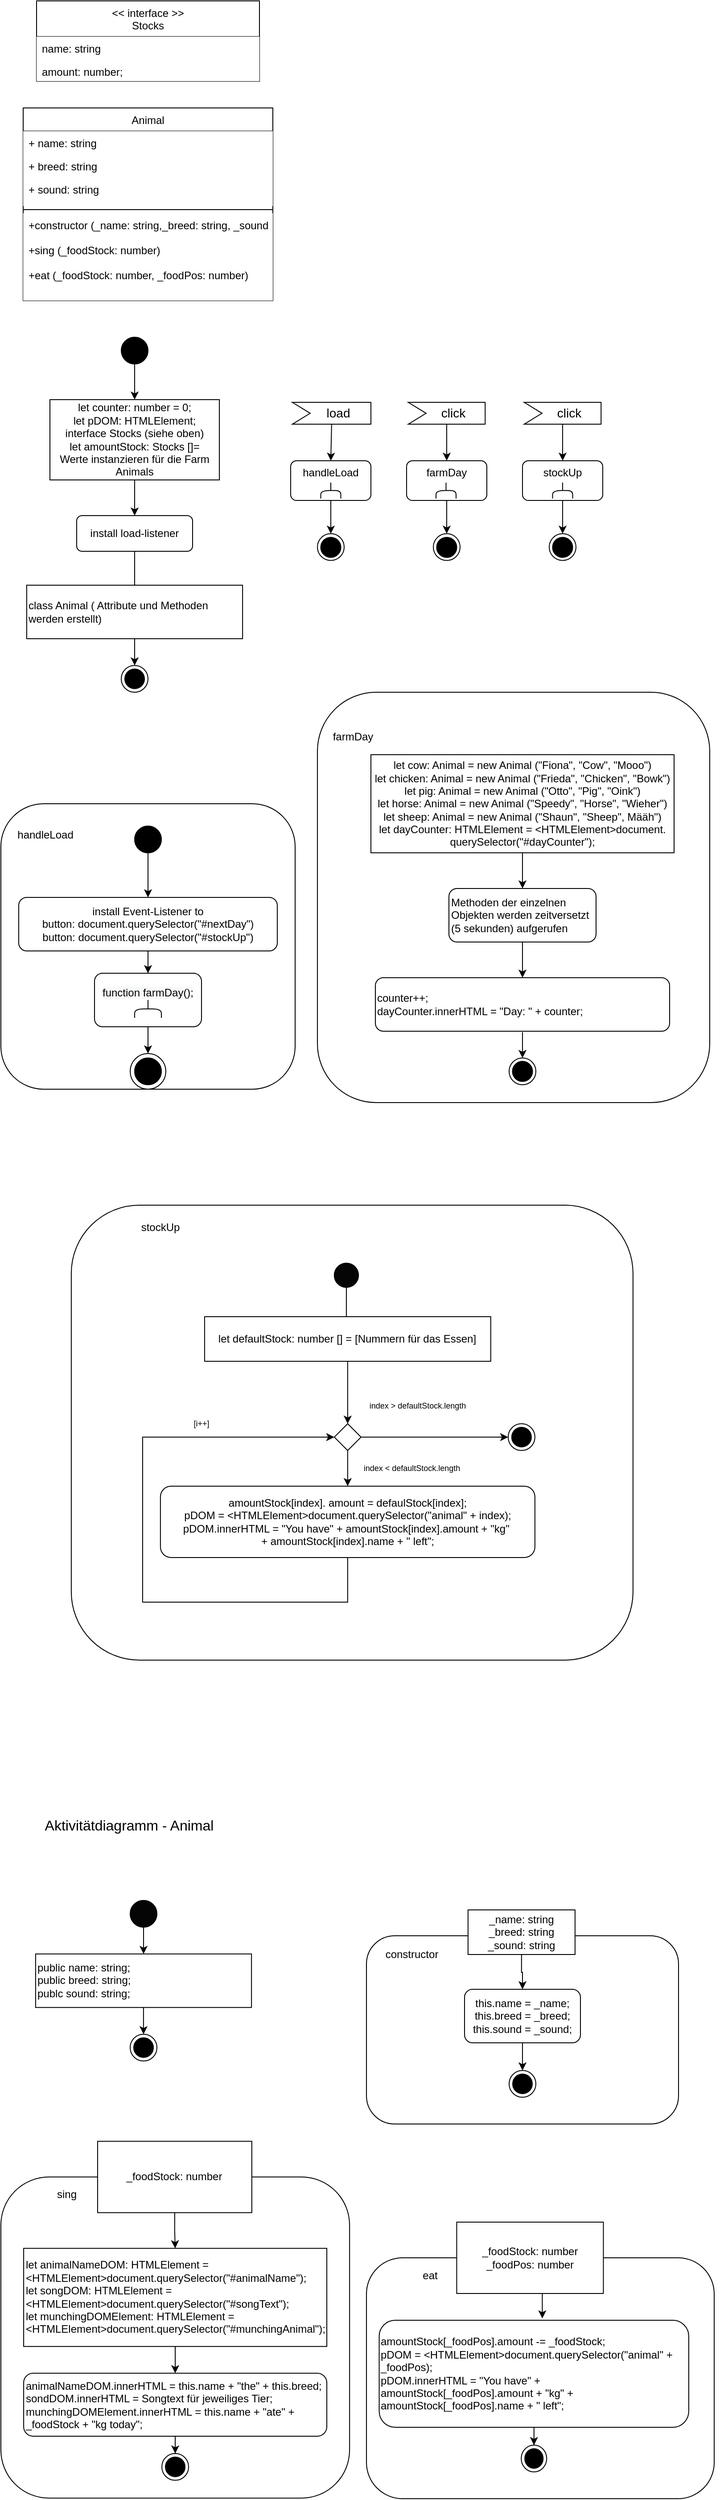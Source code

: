 <mxfile version="14.6.13" type="device"><diagram id="C5RBs43oDa-KdzZeNtuy" name="Page-1"><mxGraphModel dx="2926" dy="2860" grid="1" gridSize="10" guides="1" tooltips="1" connect="1" arrows="1" fold="1" page="1" pageScale="1" pageWidth="827" pageHeight="1169" math="0" shadow="0"><root><mxCell id="WIyWlLk6GJQsqaUBKTNV-0"/><mxCell id="WIyWlLk6GJQsqaUBKTNV-1" parent="WIyWlLk6GJQsqaUBKTNV-0"/><mxCell id="gKO_1X0yoC0C5hz0fYkY-162" value="" style="group" parent="WIyWlLk6GJQsqaUBKTNV-1" vertex="1" connectable="0"><mxGeometry x="8" y="-1070" width="810" height="2800" as="geometry"/></mxCell><mxCell id="zkfFHV4jXpPFQw0GAbJ--17" value="Animal" style="swimlane;fontStyle=0;align=center;verticalAlign=top;childLayout=stackLayout;horizontal=1;startSize=26;horizontalStack=0;resizeParent=1;resizeLast=0;collapsible=1;marginBottom=0;rounded=0;shadow=0;strokeWidth=1;" parent="gKO_1X0yoC0C5hz0fYkY-162" vertex="1"><mxGeometry x="25" y="120" width="280" height="216" as="geometry"><mxRectangle x="550" y="140" width="160" height="26" as="alternateBounds"/></mxGeometry></mxCell><mxCell id="zkfFHV4jXpPFQw0GAbJ--18" value="+ name: string" style="text;align=left;verticalAlign=top;spacingLeft=4;spacingRight=4;overflow=hidden;rotatable=0;points=[[0,0.5],[1,0.5]];portConstraint=eastwest;fillColor=#ffffff;" parent="zkfFHV4jXpPFQw0GAbJ--17" vertex="1"><mxGeometry y="26" width="280" height="26" as="geometry"/></mxCell><mxCell id="zkfFHV4jXpPFQw0GAbJ--19" value="+ breed: string" style="text;align=left;verticalAlign=top;spacingLeft=4;spacingRight=4;overflow=hidden;rotatable=0;points=[[0,0.5],[1,0.5]];portConstraint=eastwest;rounded=0;shadow=0;html=0;fillColor=#ffffff;" parent="zkfFHV4jXpPFQw0GAbJ--17" vertex="1"><mxGeometry y="52" width="280" height="26" as="geometry"/></mxCell><mxCell id="zkfFHV4jXpPFQw0GAbJ--20" value="+ sound: string" style="text;align=left;verticalAlign=top;spacingLeft=4;spacingRight=4;overflow=hidden;rotatable=0;points=[[0,0.5],[1,0.5]];portConstraint=eastwest;rounded=0;shadow=0;html=0;fillColor=#ffffff;" parent="zkfFHV4jXpPFQw0GAbJ--17" vertex="1"><mxGeometry y="78" width="280" height="32" as="geometry"/></mxCell><mxCell id="zkfFHV4jXpPFQw0GAbJ--23" value="" style="line;html=1;strokeWidth=1;align=left;verticalAlign=middle;spacingTop=-1;spacingLeft=3;spacingRight=3;rotatable=0;labelPosition=right;points=[];portConstraint=eastwest;" parent="zkfFHV4jXpPFQw0GAbJ--17" vertex="1"><mxGeometry y="110" width="280" height="8" as="geometry"/></mxCell><mxCell id="zkfFHV4jXpPFQw0GAbJ--24" value="+constructor (_name: string,_breed: string, _sound: string)&#10;&#10;+sing (_foodStock: number)&#10;&#10;+eat (_foodStock: number, _foodPos: number)" style="text;align=left;verticalAlign=top;spacingLeft=4;spacingRight=4;overflow=hidden;rotatable=0;points=[[0,0.5],[1,0.5]];portConstraint=eastwest;fillColor=#ffffff;" parent="zkfFHV4jXpPFQw0GAbJ--17" vertex="1"><mxGeometry y="118" width="280" height="98" as="geometry"/></mxCell><mxCell id="gKO_1X0yoC0C5hz0fYkY-0" value="&lt;&lt; interface &gt;&gt;&#10;Stocks" style="swimlane;fontStyle=0;align=center;verticalAlign=top;childLayout=stackLayout;horizontal=1;startSize=40;horizontalStack=0;resizeParent=1;resizeLast=0;collapsible=1;marginBottom=0;rounded=0;shadow=0;strokeWidth=1;labelBackgroundColor=none;" parent="gKO_1X0yoC0C5hz0fYkY-162" vertex="1"><mxGeometry x="40" width="250" height="90" as="geometry"><mxRectangle x="550" y="140" width="160" height="26" as="alternateBounds"/></mxGeometry></mxCell><mxCell id="gKO_1X0yoC0C5hz0fYkY-1" value="name: string" style="text;align=left;verticalAlign=top;spacingLeft=4;spacingRight=4;overflow=hidden;rotatable=0;points=[[0,0.5],[1,0.5]];portConstraint=eastwest;fillColor=#ffffff;" parent="gKO_1X0yoC0C5hz0fYkY-0" vertex="1"><mxGeometry y="40" width="250" height="26" as="geometry"/></mxCell><mxCell id="gKO_1X0yoC0C5hz0fYkY-3" value="amount: number;" style="text;align=left;verticalAlign=top;spacingLeft=4;spacingRight=4;overflow=hidden;rotatable=0;points=[[0,0.5],[1,0.5]];portConstraint=eastwest;rounded=0;shadow=0;html=0;fillColor=#ffffff;" parent="gKO_1X0yoC0C5hz0fYkY-0" vertex="1"><mxGeometry y="66" width="250" height="24" as="geometry"/></mxCell><mxCell id="gKO_1X0yoC0C5hz0fYkY-65" value="" style="group" parent="gKO_1X0yoC0C5hz0fYkY-162" vertex="1" connectable="0"><mxGeometry x="325" y="450" width="90" height="180" as="geometry"/></mxCell><mxCell id="gKO_1X0yoC0C5hz0fYkY-26" value="load" style="html=1;shape=mxgraph.infographic.ribbonSimple;notch1=20;notch2=0;align=center;verticalAlign=middle;fontSize=14;fontStyle=0;fillColor=#FFFFFF;flipH=0;spacingRight=0;spacingLeft=14;labelBackgroundColor=none;" parent="gKO_1X0yoC0C5hz0fYkY-65" vertex="1"><mxGeometry x="1.875" width="88.125" height="24.545" as="geometry"/></mxCell><mxCell id="gKO_1X0yoC0C5hz0fYkY-27" value="" style="endArrow=classic;html=1;labelBackgroundColor=#FFFFFF;strokeColor=#000000;exitX=0;exitY=0;exitDx=44.062;exitDy=24.545;exitPerimeter=0;entryX=0.5;entryY=0;entryDx=0;entryDy=0;" parent="gKO_1X0yoC0C5hz0fYkY-65" source="gKO_1X0yoC0C5hz0fYkY-26" target="gKO_1X0yoC0C5hz0fYkY-28" edge="1"><mxGeometry width="50" height="50" relative="1" as="geometry"><mxPoint x="39.375" y="90" as="sourcePoint"/><mxPoint x="45.375" y="57.273" as="targetPoint"/></mxGeometry></mxCell><mxCell id="gKO_1X0yoC0C5hz0fYkY-38" value="" style="group" parent="gKO_1X0yoC0C5hz0fYkY-65" vertex="1" connectable="0"><mxGeometry x="30" y="147.273" width="30" height="32.727" as="geometry"/></mxCell><mxCell id="gKO_1X0yoC0C5hz0fYkY-36" value="" style="ellipse;whiteSpace=wrap;html=1;aspect=fixed;labelBackgroundColor=none;fillColor=#ffffff;gradientColor=none;" parent="gKO_1X0yoC0C5hz0fYkY-38" vertex="1"><mxGeometry width="30" height="30" as="geometry"/></mxCell><mxCell id="gKO_1X0yoC0C5hz0fYkY-37" value="" style="ellipse;whiteSpace=wrap;html=1;aspect=fixed;labelBackgroundColor=none;gradientColor=none;fillColor=#000000;" parent="gKO_1X0yoC0C5hz0fYkY-38" vertex="1"><mxGeometry x="3.75" y="4.091" width="22.5" height="22.5" as="geometry"/></mxCell><mxCell id="gKO_1X0yoC0C5hz0fYkY-60" value="" style="group" parent="gKO_1X0yoC0C5hz0fYkY-65" vertex="1" connectable="0"><mxGeometry y="65.45" width="90" height="44.55" as="geometry"/></mxCell><mxCell id="gKO_1X0yoC0C5hz0fYkY-28" value="handleLoad" style="rounded=1;whiteSpace=wrap;html=1;labelBackgroundColor=none;fillColor=#ffffff;gradientColor=none;verticalAlign=top;" parent="gKO_1X0yoC0C5hz0fYkY-60" vertex="1"><mxGeometry width="90" height="44.55" as="geometry"/></mxCell><mxCell id="gKO_1X0yoC0C5hz0fYkY-34" value="" style="group" parent="gKO_1X0yoC0C5hz0fYkY-60" vertex="1" connectable="0"><mxGeometry x="33.75" y="24.55" width="22.5" height="8.91" as="geometry"/></mxCell><mxCell id="gKO_1X0yoC0C5hz0fYkY-29" value="" style="endArrow=none;html=1;labelBackgroundColor=#FFFFFF;strokeColor=#000000;" parent="gKO_1X0yoC0C5hz0fYkY-34" edge="1"><mxGeometry width="50" height="50" relative="1" as="geometry"><mxPoint y="17.82" as="sourcePoint"/><mxPoint x="22.5" y="17.82" as="targetPoint"/><Array as="points"><mxPoint y="8.91"/><mxPoint x="22.5" y="8.91"/></Array></mxGeometry></mxCell><mxCell id="gKO_1X0yoC0C5hz0fYkY-33" value="" style="endArrow=none;html=1;labelBackgroundColor=#FFFFFF;strokeColor=#000000;" parent="gKO_1X0yoC0C5hz0fYkY-34" edge="1"><mxGeometry width="50" height="50" relative="1" as="geometry"><mxPoint x="11.25" y="8.91" as="sourcePoint"/><mxPoint x="11.25" as="targetPoint"/></mxGeometry></mxCell><mxCell id="gKO_1X0yoC0C5hz0fYkY-35" value="" style="endArrow=classic;html=1;labelBackgroundColor=#FFFFFF;strokeColor=#000000;exitX=0.5;exitY=1;exitDx=0;exitDy=0;entryX=0.5;entryY=0;entryDx=0;entryDy=0;" parent="gKO_1X0yoC0C5hz0fYkY-65" source="gKO_1X0yoC0C5hz0fYkY-28" target="gKO_1X0yoC0C5hz0fYkY-36" edge="1"><mxGeometry width="50" height="50" relative="1" as="geometry"><mxPoint x="189.375" y="212.727" as="sourcePoint"/><mxPoint x="45.375" y="147.273" as="targetPoint"/></mxGeometry></mxCell><mxCell id="gKO_1X0yoC0C5hz0fYkY-79" value="" style="group" parent="gKO_1X0yoC0C5hz0fYkY-162" vertex="1" connectable="0"><mxGeometry x="585" y="450" width="90" height="180" as="geometry"/></mxCell><mxCell id="gKO_1X0yoC0C5hz0fYkY-80" value="click" style="html=1;shape=mxgraph.infographic.ribbonSimple;notch1=20;notch2=0;align=center;verticalAlign=middle;fontSize=14;fontStyle=0;fillColor=#FFFFFF;flipH=0;spacingRight=0;spacingLeft=14;labelBackgroundColor=none;" parent="gKO_1X0yoC0C5hz0fYkY-79" vertex="1"><mxGeometry x="1.875" width="86.25" height="24.545" as="geometry"/></mxCell><mxCell id="gKO_1X0yoC0C5hz0fYkY-81" value="" style="endArrow=classic;html=1;labelBackgroundColor=#FFFFFF;strokeColor=#000000;exitX=0;exitY=0;exitDx=43.125;exitDy=24.545;exitPerimeter=0;" parent="gKO_1X0yoC0C5hz0fYkY-79" source="gKO_1X0yoC0C5hz0fYkY-80" target="gKO_1X0yoC0C5hz0fYkY-86" edge="1"><mxGeometry width="50" height="50" relative="1" as="geometry"><mxPoint x="39.375" y="90" as="sourcePoint"/><mxPoint x="45.375" y="57.273" as="targetPoint"/></mxGeometry></mxCell><mxCell id="gKO_1X0yoC0C5hz0fYkY-82" value="" style="group" parent="gKO_1X0yoC0C5hz0fYkY-79" vertex="1" connectable="0"><mxGeometry x="30" y="147.273" width="30" height="32.727" as="geometry"/></mxCell><mxCell id="gKO_1X0yoC0C5hz0fYkY-83" value="" style="ellipse;whiteSpace=wrap;html=1;aspect=fixed;labelBackgroundColor=none;fillColor=#ffffff;gradientColor=none;" parent="gKO_1X0yoC0C5hz0fYkY-82" vertex="1"><mxGeometry width="30" height="30" as="geometry"/></mxCell><mxCell id="gKO_1X0yoC0C5hz0fYkY-84" value="" style="ellipse;whiteSpace=wrap;html=1;aspect=fixed;labelBackgroundColor=none;gradientColor=none;fillColor=#000000;" parent="gKO_1X0yoC0C5hz0fYkY-82" vertex="1"><mxGeometry x="3.75" y="4.091" width="22.5" height="22.5" as="geometry"/></mxCell><mxCell id="gKO_1X0yoC0C5hz0fYkY-85" value="" style="group" parent="gKO_1X0yoC0C5hz0fYkY-79" vertex="1" connectable="0"><mxGeometry y="65.45" width="90" height="44.55" as="geometry"/></mxCell><mxCell id="gKO_1X0yoC0C5hz0fYkY-86" value="stockUp" style="rounded=1;whiteSpace=wrap;html=1;labelBackgroundColor=none;fillColor=#ffffff;gradientColor=none;verticalAlign=top;" parent="gKO_1X0yoC0C5hz0fYkY-85" vertex="1"><mxGeometry width="90" height="44.55" as="geometry"/></mxCell><mxCell id="gKO_1X0yoC0C5hz0fYkY-87" value="" style="group" parent="gKO_1X0yoC0C5hz0fYkY-85" vertex="1" connectable="0"><mxGeometry x="33.75" y="24.55" width="22.5" height="8.91" as="geometry"/></mxCell><mxCell id="gKO_1X0yoC0C5hz0fYkY-88" value="" style="endArrow=none;html=1;labelBackgroundColor=#FFFFFF;strokeColor=#000000;" parent="gKO_1X0yoC0C5hz0fYkY-87" edge="1"><mxGeometry width="50" height="50" relative="1" as="geometry"><mxPoint y="17.82" as="sourcePoint"/><mxPoint x="22.5" y="17.82" as="targetPoint"/><Array as="points"><mxPoint y="8.91"/><mxPoint x="22.5" y="8.91"/></Array></mxGeometry></mxCell><mxCell id="gKO_1X0yoC0C5hz0fYkY-89" value="" style="endArrow=none;html=1;labelBackgroundColor=#FFFFFF;strokeColor=#000000;" parent="gKO_1X0yoC0C5hz0fYkY-87" edge="1"><mxGeometry width="50" height="50" relative="1" as="geometry"><mxPoint x="11.25" y="8.91" as="sourcePoint"/><mxPoint x="11.25" as="targetPoint"/></mxGeometry></mxCell><mxCell id="gKO_1X0yoC0C5hz0fYkY-90" value="" style="endArrow=classic;html=1;labelBackgroundColor=#FFFFFF;strokeColor=#000000;exitX=0.5;exitY=1;exitDx=0;exitDy=0;entryX=0.5;entryY=0;entryDx=0;entryDy=0;" parent="gKO_1X0yoC0C5hz0fYkY-79" source="gKO_1X0yoC0C5hz0fYkY-86" target="gKO_1X0yoC0C5hz0fYkY-83" edge="1"><mxGeometry width="50" height="50" relative="1" as="geometry"><mxPoint x="189.375" y="212.727" as="sourcePoint"/><mxPoint x="45.375" y="147.273" as="targetPoint"/></mxGeometry></mxCell><mxCell id="gKO_1X0yoC0C5hz0fYkY-91" value="" style="group" parent="gKO_1X0yoC0C5hz0fYkY-162" vertex="1" connectable="0"><mxGeometry x="455" y="450" width="90" height="180" as="geometry"/></mxCell><mxCell id="gKO_1X0yoC0C5hz0fYkY-92" value="click" style="html=1;shape=mxgraph.infographic.ribbonSimple;notch1=20;notch2=0;align=center;verticalAlign=middle;fontSize=14;fontStyle=0;fillColor=#FFFFFF;flipH=0;spacingRight=0;spacingLeft=14;labelBackgroundColor=none;" parent="gKO_1X0yoC0C5hz0fYkY-91" vertex="1"><mxGeometry x="1.875" width="86.25" height="24.545" as="geometry"/></mxCell><mxCell id="gKO_1X0yoC0C5hz0fYkY-93" value="" style="endArrow=classic;html=1;labelBackgroundColor=#FFFFFF;strokeColor=#000000;exitX=0;exitY=0;exitDx=43.125;exitDy=24.545;exitPerimeter=0;" parent="gKO_1X0yoC0C5hz0fYkY-91" source="gKO_1X0yoC0C5hz0fYkY-92" target="gKO_1X0yoC0C5hz0fYkY-98" edge="1"><mxGeometry width="50" height="50" relative="1" as="geometry"><mxPoint x="39.375" y="90" as="sourcePoint"/><mxPoint x="45.375" y="57.273" as="targetPoint"/></mxGeometry></mxCell><mxCell id="gKO_1X0yoC0C5hz0fYkY-94" value="" style="group" parent="gKO_1X0yoC0C5hz0fYkY-91" vertex="1" connectable="0"><mxGeometry x="30" y="147.273" width="30" height="32.727" as="geometry"/></mxCell><mxCell id="gKO_1X0yoC0C5hz0fYkY-95" value="" style="ellipse;whiteSpace=wrap;html=1;aspect=fixed;labelBackgroundColor=none;fillColor=#ffffff;gradientColor=none;" parent="gKO_1X0yoC0C5hz0fYkY-94" vertex="1"><mxGeometry width="30" height="30" as="geometry"/></mxCell><mxCell id="gKO_1X0yoC0C5hz0fYkY-96" value="" style="ellipse;whiteSpace=wrap;html=1;aspect=fixed;labelBackgroundColor=none;gradientColor=none;fillColor=#000000;" parent="gKO_1X0yoC0C5hz0fYkY-94" vertex="1"><mxGeometry x="3.75" y="4.091" width="22.5" height="22.5" as="geometry"/></mxCell><mxCell id="gKO_1X0yoC0C5hz0fYkY-97" value="" style="group" parent="gKO_1X0yoC0C5hz0fYkY-91" vertex="1" connectable="0"><mxGeometry y="65.45" width="90" height="44.55" as="geometry"/></mxCell><mxCell id="gKO_1X0yoC0C5hz0fYkY-98" value="farmDay" style="rounded=1;whiteSpace=wrap;html=1;labelBackgroundColor=none;fillColor=#ffffff;gradientColor=none;verticalAlign=top;" parent="gKO_1X0yoC0C5hz0fYkY-97" vertex="1"><mxGeometry width="90" height="44.55" as="geometry"/></mxCell><mxCell id="gKO_1X0yoC0C5hz0fYkY-99" value="" style="group" parent="gKO_1X0yoC0C5hz0fYkY-97" vertex="1" connectable="0"><mxGeometry x="33" y="24.548" width="22.5" height="8.91" as="geometry"/></mxCell><mxCell id="gKO_1X0yoC0C5hz0fYkY-100" value="" style="endArrow=none;html=1;labelBackgroundColor=#FFFFFF;strokeColor=#000000;" parent="gKO_1X0yoC0C5hz0fYkY-99" edge="1"><mxGeometry width="50" height="50" relative="1" as="geometry"><mxPoint y="17.82" as="sourcePoint"/><mxPoint x="22.5" y="17.82" as="targetPoint"/><Array as="points"><mxPoint y="8.91"/><mxPoint x="22.5" y="8.91"/></Array></mxGeometry></mxCell><mxCell id="gKO_1X0yoC0C5hz0fYkY-101" value="" style="endArrow=none;html=1;labelBackgroundColor=#FFFFFF;strokeColor=#000000;" parent="gKO_1X0yoC0C5hz0fYkY-99" edge="1"><mxGeometry width="50" height="50" relative="1" as="geometry"><mxPoint x="11.25" y="8.91" as="sourcePoint"/><mxPoint x="11.25" as="targetPoint"/></mxGeometry></mxCell><mxCell id="gKO_1X0yoC0C5hz0fYkY-102" value="" style="endArrow=classic;html=1;labelBackgroundColor=#FFFFFF;strokeColor=#000000;exitX=0.5;exitY=1;exitDx=0;exitDy=0;entryX=0.5;entryY=0;entryDx=0;entryDy=0;" parent="gKO_1X0yoC0C5hz0fYkY-91" source="gKO_1X0yoC0C5hz0fYkY-98" target="gKO_1X0yoC0C5hz0fYkY-95" edge="1"><mxGeometry width="50" height="50" relative="1" as="geometry"><mxPoint x="189.375" y="212.727" as="sourcePoint"/><mxPoint x="45.375" y="147.273" as="targetPoint"/></mxGeometry></mxCell><mxCell id="gKO_1X0yoC0C5hz0fYkY-107" value="" style="group" parent="gKO_1X0yoC0C5hz0fYkY-162" vertex="1" connectable="0"><mxGeometry y="900" width="330" height="320" as="geometry"/></mxCell><mxCell id="gKO_1X0yoC0C5hz0fYkY-39" value="" style="rounded=1;whiteSpace=wrap;html=1;labelBackgroundColor=none;gradientColor=none;fillColor=#FFFFFF;" parent="gKO_1X0yoC0C5hz0fYkY-107" vertex="1"><mxGeometry width="330" height="320" as="geometry"/></mxCell><mxCell id="gKO_1X0yoC0C5hz0fYkY-40" value="handleLoad" style="text;html=1;strokeColor=none;fillColor=none;align=center;verticalAlign=middle;whiteSpace=wrap;rounded=0;labelBackgroundColor=none;" parent="gKO_1X0yoC0C5hz0fYkY-107" vertex="1"><mxGeometry x="30" y="25" width="40" height="20" as="geometry"/></mxCell><mxCell id="gKO_1X0yoC0C5hz0fYkY-41" value="" style="ellipse;whiteSpace=wrap;html=1;aspect=fixed;labelBackgroundColor=none;fillColor=#000000;" parent="gKO_1X0yoC0C5hz0fYkY-107" vertex="1"><mxGeometry x="150" y="25" width="30" height="30" as="geometry"/></mxCell><mxCell id="gKO_1X0yoC0C5hz0fYkY-42" value="" style="endArrow=classic;html=1;labelBackgroundColor=#FFFFFF;strokeColor=#000000;exitX=0.5;exitY=1;exitDx=0;exitDy=0;" parent="gKO_1X0yoC0C5hz0fYkY-107" source="gKO_1X0yoC0C5hz0fYkY-41" target="gKO_1X0yoC0C5hz0fYkY-43" edge="1"><mxGeometry width="50" height="50" relative="1" as="geometry"><mxPoint x="160" y="130" as="sourcePoint"/><mxPoint x="210" y="80" as="targetPoint"/></mxGeometry></mxCell><mxCell id="gKO_1X0yoC0C5hz0fYkY-43" value="install Event-Listener to&lt;br&gt;button: document.querySelector(&quot;#nextDay&quot;)&lt;br&gt;button: document.querySelector(&quot;#stockUp&quot;)" style="rounded=1;whiteSpace=wrap;html=1;labelBackgroundColor=none;fillColor=#FFFFFF;gradientColor=none;verticalAlign=middle;" parent="gKO_1X0yoC0C5hz0fYkY-107" vertex="1"><mxGeometry x="20" y="105" width="290" height="60" as="geometry"/></mxCell><mxCell id="gKO_1X0yoC0C5hz0fYkY-44" value="" style="endArrow=classic;html=1;labelBackgroundColor=#FFFFFF;strokeColor=#000000;exitX=0.5;exitY=1;exitDx=0;exitDy=0;" parent="gKO_1X0yoC0C5hz0fYkY-107" source="gKO_1X0yoC0C5hz0fYkY-43" target="gKO_1X0yoC0C5hz0fYkY-45" edge="1"><mxGeometry width="50" height="50" relative="1" as="geometry"><mxPoint x="160" y="100" as="sourcePoint"/><mxPoint x="210" y="50" as="targetPoint"/></mxGeometry></mxCell><mxCell id="gKO_1X0yoC0C5hz0fYkY-45" value="&#10;&#10;&lt;span style=&quot;color: rgb(0, 0, 0); font-family: helvetica; font-size: 12px; font-style: normal; font-weight: 400; letter-spacing: normal; text-align: center; text-indent: 0px; text-transform: none; word-spacing: 0px; background-color: rgb(248, 249, 250); display: inline; float: none;&quot;&gt;function farmDay();&lt;/span&gt;&#10;&#10;" style="rounded=1;whiteSpace=wrap;html=1;labelBackgroundColor=none;fillColor=#FFFFFF;gradientColor=none;verticalAlign=bottom;" parent="gKO_1X0yoC0C5hz0fYkY-107" vertex="1"><mxGeometry x="105.0" y="190" width="120" height="60" as="geometry"/></mxCell><mxCell id="gKO_1X0yoC0C5hz0fYkY-46" value="" style="group" parent="gKO_1X0yoC0C5hz0fYkY-107" vertex="1" connectable="0"><mxGeometry x="150" y="220" width="30" height="10" as="geometry"/></mxCell><mxCell id="gKO_1X0yoC0C5hz0fYkY-47" value="" style="endArrow=none;html=1;labelBackgroundColor=#FFFFFF;strokeColor=#000000;" parent="gKO_1X0yoC0C5hz0fYkY-46" edge="1"><mxGeometry width="50" height="50" relative="1" as="geometry"><mxPoint y="20" as="sourcePoint"/><mxPoint x="30" y="20" as="targetPoint"/><Array as="points"><mxPoint y="10"/><mxPoint x="30" y="10"/></Array></mxGeometry></mxCell><mxCell id="gKO_1X0yoC0C5hz0fYkY-48" value="" style="endArrow=none;html=1;labelBackgroundColor=#FFFFFF;strokeColor=#000000;" parent="gKO_1X0yoC0C5hz0fYkY-46" edge="1"><mxGeometry width="50" height="50" relative="1" as="geometry"><mxPoint x="15" y="10" as="sourcePoint"/><mxPoint x="15" as="targetPoint"/></mxGeometry></mxCell><mxCell id="gKO_1X0yoC0C5hz0fYkY-49" value="" style="group" parent="gKO_1X0yoC0C5hz0fYkY-107" vertex="1" connectable="0"><mxGeometry x="145" y="280" width="40" height="40" as="geometry"/></mxCell><mxCell id="gKO_1X0yoC0C5hz0fYkY-50" value="" style="ellipse;whiteSpace=wrap;html=1;aspect=fixed;labelBackgroundColor=none;fillColor=#ffffff;gradientColor=none;" parent="gKO_1X0yoC0C5hz0fYkY-49" vertex="1"><mxGeometry width="40" height="40" as="geometry"/></mxCell><mxCell id="gKO_1X0yoC0C5hz0fYkY-51" value="" style="ellipse;whiteSpace=wrap;html=1;aspect=fixed;labelBackgroundColor=none;gradientColor=none;fillColor=#000000;" parent="gKO_1X0yoC0C5hz0fYkY-49" vertex="1"><mxGeometry x="5" y="5" width="30" height="30" as="geometry"/></mxCell><mxCell id="gKO_1X0yoC0C5hz0fYkY-52" value="" style="endArrow=classic;html=1;labelBackgroundColor=#FFFFFF;strokeColor=#000000;exitX=0.5;exitY=1;exitDx=0;exitDy=0;entryX=0.5;entryY=0;entryDx=0;entryDy=0;" parent="gKO_1X0yoC0C5hz0fYkY-107" source="gKO_1X0yoC0C5hz0fYkY-45" target="gKO_1X0yoC0C5hz0fYkY-50" edge="1"><mxGeometry width="50" height="50" relative="1" as="geometry"><mxPoint x="160" y="110" as="sourcePoint"/><mxPoint x="210" y="60" as="targetPoint"/></mxGeometry></mxCell><mxCell id="gKO_1X0yoC0C5hz0fYkY-108" value="" style="group" parent="gKO_1X0yoC0C5hz0fYkY-162" vertex="1" connectable="0"><mxGeometry x="55" y="377" width="190" height="240" as="geometry"/></mxCell><mxCell id="gKO_1X0yoC0C5hz0fYkY-6" value="" style="ellipse;whiteSpace=wrap;html=1;aspect=fixed;labelBackgroundColor=none;fillColor=#000000;" parent="gKO_1X0yoC0C5hz0fYkY-108" vertex="1"><mxGeometry x="80" width="30" height="30" as="geometry"/></mxCell><mxCell id="gKO_1X0yoC0C5hz0fYkY-7" value="" style="endArrow=classic;html=1;exitX=0.5;exitY=1;exitDx=0;exitDy=0;entryX=0.5;entryY=0;entryDx=0;entryDy=0;" parent="gKO_1X0yoC0C5hz0fYkY-108" source="gKO_1X0yoC0C5hz0fYkY-6" target="gKO_1X0yoC0C5hz0fYkY-8" edge="1"><mxGeometry width="50" height="50" relative="1" as="geometry"><mxPoint x="380" as="sourcePoint"/><mxPoint x="95" y="130" as="targetPoint"/></mxGeometry></mxCell><mxCell id="gKO_1X0yoC0C5hz0fYkY-8" value="" style="rounded=0;whiteSpace=wrap;html=1;labelBackgroundColor=none;" parent="gKO_1X0yoC0C5hz0fYkY-108" vertex="1"><mxGeometry y="70" width="190" height="90" as="geometry"/></mxCell><mxCell id="gKO_1X0yoC0C5hz0fYkY-9" value="let counter: number = 0;&lt;br&gt;let pDOM: HTMLElement;&lt;br&gt;interface Stocks (siehe oben)&lt;br&gt;let amountStock: Stocks []=&lt;br&gt;Werte instanzieren für die Farm Animals" style="text;html=1;strokeColor=none;fillColor=none;align=center;verticalAlign=middle;whiteSpace=wrap;rounded=0;labelBackgroundColor=none;" parent="gKO_1X0yoC0C5hz0fYkY-108" vertex="1"><mxGeometry y="70" width="190" height="90" as="geometry"/></mxCell><mxCell id="gKO_1X0yoC0C5hz0fYkY-11" value="" style="endArrow=classic;html=1;exitX=0.5;exitY=1;exitDx=0;exitDy=0;" parent="gKO_1X0yoC0C5hz0fYkY-108" source="gKO_1X0yoC0C5hz0fYkY-9" edge="1"><mxGeometry width="50" height="50" relative="1" as="geometry"><mxPoint x="380" y="230" as="sourcePoint"/><mxPoint x="95" y="200" as="targetPoint"/></mxGeometry></mxCell><mxCell id="gKO_1X0yoC0C5hz0fYkY-13" value="install load-listener" style="rounded=1;whiteSpace=wrap;html=1;labelBackgroundColor=none;fillColor=#ffffff;" parent="gKO_1X0yoC0C5hz0fYkY-108" vertex="1"><mxGeometry x="30" y="200" width="130" height="40" as="geometry"/></mxCell><mxCell id="gKO_1X0yoC0C5hz0fYkY-109" style="edgeStyle=orthogonalEdgeStyle;rounded=0;orthogonalLoop=1;jettySize=auto;html=1;entryX=0.5;entryY=0;entryDx=0;entryDy=0;exitX=0.5;exitY=1;exitDx=0;exitDy=0;" parent="gKO_1X0yoC0C5hz0fYkY-162" source="gKO_1X0yoC0C5hz0fYkY-13" target="gKO_1X0yoC0C5hz0fYkY-110" edge="1"><mxGeometry relative="1" as="geometry"><mxPoint x="150" y="630" as="sourcePoint"/></mxGeometry></mxCell><mxCell id="gKO_1X0yoC0C5hz0fYkY-110" value="" style="ellipse;html=1;shape=endState;fillColor=#000000;" parent="gKO_1X0yoC0C5hz0fYkY-162" vertex="1"><mxGeometry x="135" y="745" width="30" height="30" as="geometry"/></mxCell><mxCell id="gKO_1X0yoC0C5hz0fYkY-111" value="class Animal ( Attribute und Methoden werden erstellt)" style="rounded=0;whiteSpace=wrap;html=1;fillColor=#FFFFFF;align=left;" parent="gKO_1X0yoC0C5hz0fYkY-162" vertex="1"><mxGeometry x="28.94" y="655" width="242.12" height="60" as="geometry"/></mxCell><mxCell id="gKO_1X0yoC0C5hz0fYkY-125" value="" style="group" parent="gKO_1X0yoC0C5hz0fYkY-162" vertex="1" connectable="0"><mxGeometry x="355" y="775" width="440" height="460" as="geometry"/></mxCell><mxCell id="gKO_1X0yoC0C5hz0fYkY-103" value="" style="rounded=1;whiteSpace=wrap;html=1;labelBackgroundColor=none;fillColor=#FFFFFF;gradientColor=none;" parent="gKO_1X0yoC0C5hz0fYkY-125" vertex="1"><mxGeometry width="440" height="460" as="geometry"/></mxCell><mxCell id="gKO_1X0yoC0C5hz0fYkY-104" value="farmDay" style="text;html=1;strokeColor=none;fillColor=none;align=center;verticalAlign=middle;whiteSpace=wrap;rounded=0;labelBackgroundColor=none;" parent="gKO_1X0yoC0C5hz0fYkY-125" vertex="1"><mxGeometry x="20" y="40" width="40" height="20" as="geometry"/></mxCell><mxCell id="gKO_1X0yoC0C5hz0fYkY-106" value="let cow: Animal = new Animal (&quot;Fiona&quot;, &quot;Cow&quot;, &quot;Mooo&quot;)&lt;br&gt;let chicken: Animal = new Animal (&quot;Frieda&quot;, &quot;Chicken&quot;, &quot;Bowk&quot;)&lt;br&gt;let pig: Animal = new Animal (&quot;Otto&quot;, &quot;Pig&quot;, &quot;Oink&quot;)&lt;br&gt;let horse: Animal = new Animal (&quot;Speedy&quot;, &quot;Horse&quot;, &quot;Wieher&quot;)&lt;br&gt;let sheep: Animal = new Animal (&quot;Shaun&quot;, &quot;Sheep&quot;, Määh&quot;)&lt;br&gt;&lt;span style=&quot;text-align: left&quot;&gt;let dayCounter: HTMLElement = &amp;lt;HTMLElement&amp;gt;document. querySelector(&quot;#dayCounter&quot;);&lt;/span&gt;" style="rounded=0;whiteSpace=wrap;html=1;labelBackgroundColor=none;fillColor=#FFFFFF;gradientColor=none;" parent="gKO_1X0yoC0C5hz0fYkY-125" vertex="1"><mxGeometry x="60" y="70" width="340" height="110" as="geometry"/></mxCell><mxCell id="gKO_1X0yoC0C5hz0fYkY-112" value="Methoden der einzelnen Objekten werden zeitversetzt (5 sekunden) aufgerufen" style="rounded=1;whiteSpace=wrap;html=1;strokeColor=#000000;fillColor=#FFFFFF;align=left;" parent="gKO_1X0yoC0C5hz0fYkY-125" vertex="1"><mxGeometry x="147.5" y="220" width="165" height="60" as="geometry"/></mxCell><mxCell id="gKO_1X0yoC0C5hz0fYkY-113" style="edgeStyle=orthogonalEdgeStyle;rounded=0;orthogonalLoop=1;jettySize=auto;html=1;entryX=0.5;entryY=0;entryDx=0;entryDy=0;exitX=0.5;exitY=1;exitDx=0;exitDy=0;" parent="gKO_1X0yoC0C5hz0fYkY-125" source="gKO_1X0yoC0C5hz0fYkY-106" target="gKO_1X0yoC0C5hz0fYkY-112" edge="1"><mxGeometry relative="1" as="geometry"><mxPoint x="230" y="190" as="sourcePoint"/></mxGeometry></mxCell><mxCell id="gKO_1X0yoC0C5hz0fYkY-114" value="counter++;&lt;br&gt;dayCounter.innerHTML = &quot;Day: &quot; + counter;" style="rounded=1;whiteSpace=wrap;html=1;align=left;" parent="gKO_1X0yoC0C5hz0fYkY-125" vertex="1"><mxGeometry x="65" y="320" width="330" height="60" as="geometry"/></mxCell><mxCell id="gKO_1X0yoC0C5hz0fYkY-115" style="edgeStyle=orthogonalEdgeStyle;rounded=0;orthogonalLoop=1;jettySize=auto;html=1;entryX=0.5;entryY=0;entryDx=0;entryDy=0;" parent="gKO_1X0yoC0C5hz0fYkY-125" source="gKO_1X0yoC0C5hz0fYkY-112" target="gKO_1X0yoC0C5hz0fYkY-114" edge="1"><mxGeometry relative="1" as="geometry"><mxPoint x="235" y="-1760" as="sourcePoint"/><mxPoint x="235" y="-1630" as="targetPoint"/></mxGeometry></mxCell><mxCell id="gKO_1X0yoC0C5hz0fYkY-123" value="" style="group" parent="gKO_1X0yoC0C5hz0fYkY-125" vertex="1" connectable="0"><mxGeometry x="215" y="410.003" width="30" height="30" as="geometry"/></mxCell><mxCell id="gKO_1X0yoC0C5hz0fYkY-121" value="" style="ellipse;whiteSpace=wrap;html=1;aspect=fixed;labelBackgroundColor=none;fillColor=#ffffff;gradientColor=none;" parent="gKO_1X0yoC0C5hz0fYkY-123" vertex="1"><mxGeometry width="30" height="30" as="geometry"/></mxCell><mxCell id="gKO_1X0yoC0C5hz0fYkY-122" value="" style="ellipse;whiteSpace=wrap;html=1;aspect=fixed;labelBackgroundColor=none;gradientColor=none;fillColor=#000000;" parent="gKO_1X0yoC0C5hz0fYkY-123" vertex="1"><mxGeometry x="3.75" y="3.751" width="22.5" height="22.5" as="geometry"/></mxCell><mxCell id="gKO_1X0yoC0C5hz0fYkY-124" value="" style="endArrow=classic;html=1;labelBackgroundColor=#FFFFFF;strokeColor=#000000;entryX=0.5;entryY=0;entryDx=0;entryDy=0;" parent="gKO_1X0yoC0C5hz0fYkY-125" target="gKO_1X0yoC0C5hz0fYkY-121" edge="1"><mxGeometry width="50" height="50" relative="1" as="geometry"><mxPoint x="230" y="381" as="sourcePoint"/><mxPoint x="180" y="360" as="targetPoint"/></mxGeometry></mxCell><mxCell id="gKO_1X0yoC0C5hz0fYkY-126" value="" style="rounded=1;whiteSpace=wrap;html=1;strokeColor=#000000;fillColor=#FFFFFF;" parent="gKO_1X0yoC0C5hz0fYkY-162" vertex="1"><mxGeometry x="78.94" y="1350" width="630" height="510" as="geometry"/></mxCell><mxCell id="gKO_1X0yoC0C5hz0fYkY-127" value="" style="ellipse;whiteSpace=wrap;html=1;aspect=fixed;fillColor=#050505;" parent="gKO_1X0yoC0C5hz0fYkY-162" vertex="1"><mxGeometry x="373.92" y="1415.001" width="27.138" height="27.138" as="geometry"/></mxCell><mxCell id="gKO_1X0yoC0C5hz0fYkY-128" value="stockUp" style="text;html=1;strokeColor=none;fillColor=none;align=center;verticalAlign=middle;whiteSpace=wrap;rounded=0;" parent="gKO_1X0yoC0C5hz0fYkY-162" vertex="1"><mxGeometry x="138.94" y="1365" width="80" height="20" as="geometry"/></mxCell><mxCell id="gKO_1X0yoC0C5hz0fYkY-129" style="edgeStyle=orthogonalEdgeStyle;rounded=0;orthogonalLoop=1;jettySize=auto;html=1;entryX=0.5;entryY=0;entryDx=0;entryDy=0;" parent="gKO_1X0yoC0C5hz0fYkY-162" source="gKO_1X0yoC0C5hz0fYkY-127" target="gKO_1X0yoC0C5hz0fYkY-132" edge="1"><mxGeometry x="-867.06" y="1115" as="geometry"><mxPoint x="-544.49" y="1275" as="targetPoint"/></mxGeometry></mxCell><mxCell id="gKO_1X0yoC0C5hz0fYkY-132" value="" style="rhombus;strokeColor=#000000;fillColor=#FFFFFF;" parent="gKO_1X0yoC0C5hz0fYkY-162" vertex="1"><mxGeometry x="373.92" y="1595" width="30" height="30" as="geometry"/></mxCell><mxCell id="gKO_1X0yoC0C5hz0fYkY-133" value="index &amp;lt; defaultStock.length" style="text;html=1;strokeColor=none;fillColor=none;align=center;verticalAlign=middle;whiteSpace=wrap;rounded=0;fontSize=9;" parent="gKO_1X0yoC0C5hz0fYkY-162" vertex="1"><mxGeometry x="401.06" y="1635" width="120" height="20" as="geometry"/></mxCell><mxCell id="gKO_1X0yoC0C5hz0fYkY-134" value="&lt;font style=&quot;font-size: 12px&quot;&gt;let defaultStock: number [] = [Nummern für das Essen]&lt;br&gt;&lt;/font&gt;" style="rounded=0;whiteSpace=wrap;html=1;fontSize=9;strokeColor=#000000;fillColor=#FFFFFF;" parent="gKO_1X0yoC0C5hz0fYkY-162" vertex="1"><mxGeometry x="228.46" y="1475" width="320.93" height="50" as="geometry"/></mxCell><mxCell id="gKO_1X0yoC0C5hz0fYkY-135" value="amountStock[index]. amount = defaulStock[index];&lt;br&gt;pDOM = &amp;lt;HTMLElement&amp;gt;document.querySelector(&quot;animal&quot; + index);&lt;br&gt;pDOM.innerHTML = &quot;You have&quot; + amountStock[index].amount + &quot;kg&quot;&amp;nbsp;&lt;br&gt;+ amountStock[index].name + &quot; left&quot;;" style="rounded=1;whiteSpace=wrap;html=1;fontSize=12;strokeColor=#000000;fillColor=#FFFFFF;" parent="gKO_1X0yoC0C5hz0fYkY-162" vertex="1"><mxGeometry x="178.93" y="1665" width="420" height="80" as="geometry"/></mxCell><mxCell id="gKO_1X0yoC0C5hz0fYkY-130" style="edgeStyle=orthogonalEdgeStyle;rounded=0;orthogonalLoop=1;jettySize=auto;html=1;" parent="gKO_1X0yoC0C5hz0fYkY-162" source="gKO_1X0yoC0C5hz0fYkY-132" target="gKO_1X0yoC0C5hz0fYkY-135" edge="1"><mxGeometry relative="1" as="geometry"/></mxCell><mxCell id="gKO_1X0yoC0C5hz0fYkY-136" style="edgeStyle=orthogonalEdgeStyle;rounded=0;orthogonalLoop=1;jettySize=auto;html=1;entryX=0;entryY=0.5;entryDx=0;entryDy=0;" parent="gKO_1X0yoC0C5hz0fYkY-162" source="gKO_1X0yoC0C5hz0fYkY-135" target="gKO_1X0yoC0C5hz0fYkY-132" edge="1"><mxGeometry x="-867.06" y="1115" as="geometry"><mxPoint x="388.93" y="1795" as="targetPoint"/><Array as="points"><mxPoint x="388.94" y="1795"/><mxPoint x="158.94" y="1795"/><mxPoint x="158.94" y="1610"/></Array></mxGeometry></mxCell><mxCell id="gKO_1X0yoC0C5hz0fYkY-137" value="&lt;span style=&quot;color: rgba(0 , 0 , 0 , 0) ; font-family: monospace ; font-size: 0px&quot;&gt;%3CmxGraphModel%3E%3Croot%3E%3CmxCell%20id%3D%220%22%2F%3E%3CmxCell%20id%3D%221%22%20parent%3D%220%22%2F%3E%3CmxCell%20id%3D%222%22%20value%3D%22%22%20style%3D%22group%22%20vertex%3D%221%22%20connectable%3D%220%22%20parent%3D%221%22%3E%3CmxGeometry%20x%3D%2230%22%20y%3D%22-810%22%20width%3D%22370%22%20height%3D%22570%22%20as%3D%22geometry%22%2F%3E%3C%2FmxCell%3E%3CmxCell%20id%3D%223%22%20value%3D%22%22%20style%3D%22group%22%20vertex%3D%221%22%20connectable%3D%220%22%20parent%3D%222%22%3E%3CmxGeometry%20width%3D%22370%22%20height%3D%22570%22%20as%3D%22geometry%22%2F%3E%3C%2FmxCell%3E%3CmxCell%20id%3D%224%22%20value%3D%22%22%20style%3D%22rounded%3D1%3BwhiteSpace%3Dwrap%3Bhtml%3D1%3BstrokeColor%3D%23000000%3BfillColor%3D%23FFFFFF%3B%22%20vertex%3D%221%22%20parent%3D%223%22%3E%3CmxGeometry%20width%3D%22370%22%20height%3D%22550%22%20as%3D%22geometry%22%2F%3E%3C%2FmxCell%3E%3CmxCell%20id%3D%225%22%20value%3D%22handleLoad%22%20style%3D%22text%3Bhtml%3D1%3BstrokeColor%3Dnone%3BfillColor%3Dnone%3Balign%3Dcenter%3BverticalAlign%3Dmiddle%3BwhiteSpace%3Dwrap%3Brounded%3D0%3B%22%20vertex%3D%221%22%20parent%3D%223%22%3E%3CmxGeometry%20x%3D%2219.998%22%20y%3D%2218.831%22%20width%3D%2278.485%22%20height%3D%2229.376%22%20as%3D%22geometry%22%2F%3E%3C%2FmxCell%3E%3CmxCell%20id%3D%226%22%20style%3D%22edgeStyle%3DorthogonalEdgeStyle%3Brounded%3D0%3BorthogonalLoop%3D1%3BjettySize%3Dauto%3Bhtml%3D1%3BentryX%3D0.5%3BentryY%3D0%3BentryDx%3D0%3BentryDy%3D0%3B%22%20edge%3D%221%22%20parent%3D%223%22%20source%3D%227%22%20target%3D%229%22%3E%3CmxGeometry%20relative%3D%221%22%20as%3D%22geometry%22%2F%3E%3C%2FmxCell%3E%3CmxCell%20id%3D%227%22%20value%3D%22%22%20style%3D%22ellipse%3BwhiteSpace%3Dwrap%3Bhtml%3D1%3Baspect%3Dfixed%3BfillColor%3D%23050505%3B%22%20vertex%3D%221%22%20parent%3D%223%22%3E%3CmxGeometry%20x%3D%22171.43%22%20y%3D%2218.831%22%20width%3D%2227.138%22%20height%3D%2227.138%22%20as%3D%22geometry%22%2F%3E%3C%2FmxCell%3E%3CmxCell%20id%3D%228%22%20style%3D%22edgeStyle%3DorthogonalEdgeStyle%3Brounded%3D0%3BorthogonalLoop%3D1%3BjettySize%3Dauto%3Bhtml%3D1%3B%22%20edge%3D%221%22%20parent%3D%223%22%20source%3D%229%22%20target%3D%2211%22%3E%3CmxGeometry%20relative%3D%221%22%20as%3D%22geometry%22%2F%3E%3C%2FmxCell%3E%3CmxCell%20id%3D%229%22%20value%3D%22let%20canvas%3A%20HTMLCanvasElement%20%3D%20document.querySelector(%26quot%3Bcanvas%26quot%3B)%3B%26lt%3Bbr%26gt%3B%22%20style%3D%22rounded%3D0%3BwhiteSpace%3Dwrap%3Bhtml%3D1%3BstrokeColor%3D%23000000%3BfillColor%3D%23FFFFFF%3B%22%20vertex%3D%221%22%20parent%3D%223%22%3E%3CmxGeometry%20x%3D%2270%22%20y%3D%2275.323%22%20width%3D%22230%22%20height%3D%2247.077%22%20as%3D%22geometry%22%2F%3E%3C%2FmxCell%3E%3CmxCell%20id%3D%2210%22%20style%3D%22edgeStyle%3DorthogonalEdgeStyle%3Brounded%3D0%3BorthogonalLoop%3D1%3BjettySize%3Dauto%3Bhtml%3D1%3B%22%20edge%3D%221%22%20parent%3D%223%22%20source%3D%2211%22%20target%3D%2213%22%3E%3CmxGeometry%20relative%3D%221%22%20as%3D%22geometry%22%2F%3E%3C%2FmxCell%3E%3CmxCell%20id%3D%2211%22%20value%3D%22%26lt%3Bspan%26gt%3Bcrc2%20%3D%20canvas.getContext(%26quot%3B2d%26quot%3B)%3B%26lt%3Bbr%26gt%3Bcanvas.width%20%2F%20canvas.height%20festlegen%20(responsive)%26lt%3Bbr%26gt%3B%26lt%3B%2Fspan%26gt%3B%22%20style%3D%22rounded%3D1%3BwhiteSpace%3Dwrap%3Bhtml%3D1%3BstrokeColor%3D%23000000%3BfillColor%3D%23FFFFFF%3B%22%20vertex%3D%221%22%20parent%3D%223%22%3E%3CmxGeometry%20x%3D%2225%22%20y%3D%22155.354%22%20width%3D%22320%22%20height%3D%2256.492%22%20as%3D%22geometry%22%2F%3E%3C%2FmxCell%3E%3CmxCell%20id%3D%2212%22%20style%3D%22edgeStyle%3DorthogonalEdgeStyle%3Brounded%3D0%3BorthogonalLoop%3D1%3BjettySize%3Dauto%3Bhtml%3D1%3BentryX%3D0.5%3BentryY%3D0%3BentryDx%3D0%3BentryDy%3D0%3B%22%20edge%3D%221%22%20parent%3D%223%22%20source%3D%2213%22%20target%3D%2215%22%3E%3CmxGeometry%20relative%3D%221%22%20as%3D%22geometry%22%2F%3E%3C%2FmxCell%3E%3CmxCell%20id%3D%2213%22%20value%3D%22let%20horizon%3A%20number%20%3D%20crc2.canvas.height%20*%20goldenCut%3B%20let%20posMountains%3A%20Vector%20%3D%20%7B%20x%3A%200%2C%20y%3A%20horizon%20%7D%3B%22%20style%3D%22rounded%3D0%3BwhiteSpace%3Dwrap%3Bhtml%3D1%3BstrokeColor%3D%23000000%3BfillColor%3D%23FFFFFF%3B%22%20vertex%3D%221%22%20parent%3D%223%22%3E%3CmxGeometry%20x%3D%2235%22%20y%3D%22244.8%22%20width%3D%22300%22%20height%3D%2256.492%22%20as%3D%22geometry%22%2F%3E%3C%2FmxCell%3E%3CmxCell%20id%3D%2214%22%20value%3D%22%22%20style%3D%22group%22%20vertex%3D%221%22%20connectable%3D%220%22%20parent%3D%223%22%3E%3CmxGeometry%20x%3D%22115%22%20y%3D%22323.077%22%20width%3D%22140%22%20height%3D%22150%22%20as%3D%22geometry%22%2F%3E%3C%2FmxCell%3E%3CmxCell%20id%3D%2215%22%20value%3D%22%26lt%3Bdiv%26gt%3B%26lt%3Bspan%26gt%3BdrawBackground()%26lt%3B%2Fspan%26gt%3B%26lt%3B%2Fdiv%26gt%3B%26lt%3Bdiv%26gt%3B%26lt%3Bspan%26gt%3BdrawSun()%26lt%3B%2Fspan%26gt%3B%26lt%3B%2Fdiv%26gt%3B%26lt%3Bdiv%26gt%3B%26lt%3Bspan%26gt%3B3*drawCloud()%26lt%3B%2Fspan%26gt%3B%26lt%3B%2Fdiv%26gt%3B%26lt%3Bdiv%26gt%3B2*drawMountains()%26lt%3B%2Fdiv%26gt%3B%26lt%3Bdiv%26gt%3B2*drawPine()%26lt%3B%2Fdiv%26gt%3B%26lt%3Bdiv%26gt%3BdrawLavender()%26lt%3B%2Fdiv%26gt%3B%26lt%3Bdiv%26gt%3BdrawDandelion()%26lt%3B%2Fdiv%26gt%3B%26lt%3Bdiv%26gt%3BdrawStarflower()%26lt%3B%2Fdiv%26gt%3B%22%20style%3D%22rounded%3D1%3BwhiteSpace%3Dwrap%3Bhtml%3D1%3BstrokeColor%3D%23000000%3BfillColor%3D%23FFFFFF%3BverticalAlign%3Dtop%3B%22%20vertex%3D%221%22%20parent%3D%2214%22%3E%3CmxGeometry%20width%3D%22140%22%20height%3D%22150%22%20as%3D%22geometry%22%2F%3E%3C%2FmxCell%3E%3CmxCell%20id%3D%2216%22%20value%3D%22%22%20style%3D%22strokeWidth%3D2%3Bhtml%3D1%3Bshape%3Dmxgraph.flowchart.annotation_2%3Balign%3Dleft%3BlabelPosition%3Dright%3BpointerEvents%3D1%3BfillColor%3D%23F2F2F2%3Brotation%3D90%3B%22%20vertex%3D%221%22%20parent%3D%2214%22%3E%3CmxGeometry%20x%3D%2261.5%22%20y%3D%22121.919%22%20width%3D%2217%22%20height%3D%2224.009%22%20as%3D%22geometry%22%2F%3E%3C%2FmxCell%3E%3CmxCell%20id%3D%2217%22%20value%3D%22%22%20style%3D%22ellipse%3Bhtml%3D1%3Bshape%3DendState%3BfillColor%3D%23000000%3B%22%20vertex%3D%221%22%20parent%3D%223%22%3E%3CmxGeometry%20x%3D%22170%22%20y%3D%22500%22%20width%3D%2230%22%20height%3D%2230%22%20as%3D%22geometry%22%2F%3E%3C%2FmxCell%3E%3CmxCell%20id%3D%2218%22%20style%3D%22edgeStyle%3DorthogonalEdgeStyle%3Brounded%3D0%3BorthogonalLoop%3D1%3BjettySize%3Dauto%3Bhtml%3D1%3BentryX%3D0.5%3BentryY%3D0%3BentryDx%3D0%3BentryDy%3D0%3B%22%20edge%3D%221%22%20parent%3D%223%22%20source%3D%2215%22%20target%3D%2217%22%3E%3CmxGeometry%20relative%3D%221%22%20as%3D%22geometry%22%2F%3E%3C%2FmxCell%3E%3C%2Froot%3E%3C%2FmxGraphModel%3E&lt;/span&gt;" style="ellipse;html=1;shape=endState;fillColor=#000000;" parent="gKO_1X0yoC0C5hz0fYkY-162" vertex="1"><mxGeometry x="568.93" y="1595" width="30" height="30" as="geometry"/></mxCell><mxCell id="gKO_1X0yoC0C5hz0fYkY-131" style="edgeStyle=orthogonalEdgeStyle;rounded=0;orthogonalLoop=1;jettySize=auto;html=1;entryX=0;entryY=0.5;entryDx=0;entryDy=0;" parent="gKO_1X0yoC0C5hz0fYkY-162" source="gKO_1X0yoC0C5hz0fYkY-132" target="gKO_1X0yoC0C5hz0fYkY-137" edge="1"><mxGeometry relative="1" as="geometry"/></mxCell><mxCell id="gKO_1X0yoC0C5hz0fYkY-138" value="index &amp;gt; defaultStock.length" style="text;html=1;strokeColor=none;fillColor=none;align=center;verticalAlign=middle;whiteSpace=wrap;rounded=0;fontSize=9;" parent="gKO_1X0yoC0C5hz0fYkY-162" vertex="1"><mxGeometry x="403.92" y="1565" width="127.43" height="20" as="geometry"/></mxCell><mxCell id="gKO_1X0yoC0C5hz0fYkY-139" value="&lt;font style=&quot;font-size: 16px&quot;&gt;Aktivitätdiagramm - Animal&lt;/font&gt;" style="text;html=1;strokeColor=none;fillColor=none;align=center;verticalAlign=middle;whiteSpace=wrap;rounded=0;" parent="gKO_1X0yoC0C5hz0fYkY-162" vertex="1"><mxGeometry x="28.94" y="2030" width="230" height="29.38" as="geometry"/></mxCell><mxCell id="xeyt_BcIhT9suSRsZYXM-2" style="edgeStyle=orthogonalEdgeStyle;rounded=0;orthogonalLoop=1;jettySize=auto;html=1;exitX=0.5;exitY=1;exitDx=0;exitDy=0;entryX=0.5;entryY=0;entryDx=0;entryDy=0;fontSize=9;" parent="gKO_1X0yoC0C5hz0fYkY-162" source="gKO_1X0yoC0C5hz0fYkY-141" target="gKO_1X0yoC0C5hz0fYkY-143" edge="1"><mxGeometry relative="1" as="geometry"/></mxCell><mxCell id="gKO_1X0yoC0C5hz0fYkY-141" value="" style="ellipse;whiteSpace=wrap;html=1;aspect=fixed;fillColor=#050505;" parent="gKO_1X0yoC0C5hz0fYkY-162" vertex="1"><mxGeometry x="145" y="2129.38" width="30" height="30" as="geometry"/></mxCell><mxCell id="gKO_1X0yoC0C5hz0fYkY-143" value="public name: string;&lt;br&gt;public breed: string;&lt;br&gt;publc sound: string;" style="rounded=0;whiteSpace=wrap;html=1;fillColor=#FFFFFF;align=left;" parent="gKO_1X0yoC0C5hz0fYkY-162" vertex="1"><mxGeometry x="38.94" y="2189.38" width="242.12" height="60" as="geometry"/></mxCell><mxCell id="gKO_1X0yoC0C5hz0fYkY-144" value="" style="ellipse;html=1;shape=endState;fillColor=#000000;" parent="gKO_1X0yoC0C5hz0fYkY-162" vertex="1"><mxGeometry x="145" y="2279.38" width="30" height="30" as="geometry"/></mxCell><mxCell id="gKO_1X0yoC0C5hz0fYkY-142" style="edgeStyle=orthogonalEdgeStyle;rounded=0;orthogonalLoop=1;jettySize=auto;html=1;entryX=0.5;entryY=0;entryDx=0;entryDy=0;" parent="gKO_1X0yoC0C5hz0fYkY-162" source="gKO_1X0yoC0C5hz0fYkY-143" target="gKO_1X0yoC0C5hz0fYkY-144" edge="1"><mxGeometry relative="1" as="geometry"><mxPoint x="160.023" y="2304.38" as="targetPoint"/></mxGeometry></mxCell><mxCell id="gKO_1X0yoC0C5hz0fYkY-145" value="" style="group" parent="gKO_1X0yoC0C5hz0fYkY-162" vertex="1" connectable="0"><mxGeometry x="410" y="2490" width="390" height="310" as="geometry"/></mxCell><mxCell id="gKO_1X0yoC0C5hz0fYkY-146" value="" style="rounded=1;whiteSpace=wrap;html=1;strokeColor=#000000;fillColor=#FFFFFF;" parent="gKO_1X0yoC0C5hz0fYkY-145" vertex="1"><mxGeometry y="40" width="390" height="270" as="geometry"/></mxCell><mxCell id="gKO_1X0yoC0C5hz0fYkY-147" value="eat" style="text;html=1;strokeColor=none;fillColor=none;align=center;verticalAlign=middle;whiteSpace=wrap;rounded=0;" parent="gKO_1X0yoC0C5hz0fYkY-145" vertex="1"><mxGeometry x="19.024" y="50" width="104.634" height="20" as="geometry"/></mxCell><mxCell id="gKO_1X0yoC0C5hz0fYkY-148" value="&lt;span style=&quot;color: rgba(0 , 0 , 0 , 0) ; font-family: monospace ; font-size: 0px&quot;&gt;%3CmxGraphModel%3E%3Croot%3E%3CmxCell%20id%3D%220%22%2F%3E%3CmxCell%20id%3D%221%22%20parent%3D%220%22%2F%3E%3CmxCell%20id%3D%222%22%20value%3D%22%22%20style%3D%22group%22%20vertex%3D%221%22%20connectable%3D%220%22%20parent%3D%221%22%3E%3CmxGeometry%20x%3D%2230%22%20y%3D%22-810%22%20width%3D%22370%22%20height%3D%22570%22%20as%3D%22geometry%22%2F%3E%3C%2FmxCell%3E%3CmxCell%20id%3D%223%22%20value%3D%22%22%20style%3D%22group%22%20vertex%3D%221%22%20connectable%3D%220%22%20parent%3D%222%22%3E%3CmxGeometry%20width%3D%22370%22%20height%3D%22570%22%20as%3D%22geometry%22%2F%3E%3C%2FmxCell%3E%3CmxCell%20id%3D%224%22%20value%3D%22%22%20style%3D%22rounded%3D1%3BwhiteSpace%3Dwrap%3Bhtml%3D1%3BstrokeColor%3D%23000000%3BfillColor%3D%23FFFFFF%3B%22%20vertex%3D%221%22%20parent%3D%223%22%3E%3CmxGeometry%20width%3D%22370%22%20height%3D%22550%22%20as%3D%22geometry%22%2F%3E%3C%2FmxCell%3E%3CmxCell%20id%3D%225%22%20value%3D%22handleLoad%22%20style%3D%22text%3Bhtml%3D1%3BstrokeColor%3Dnone%3BfillColor%3Dnone%3Balign%3Dcenter%3BverticalAlign%3Dmiddle%3BwhiteSpace%3Dwrap%3Brounded%3D0%3B%22%20vertex%3D%221%22%20parent%3D%223%22%3E%3CmxGeometry%20x%3D%2219.998%22%20y%3D%2218.831%22%20width%3D%2278.485%22%20height%3D%2229.376%22%20as%3D%22geometry%22%2F%3E%3C%2FmxCell%3E%3CmxCell%20id%3D%226%22%20style%3D%22edgeStyle%3DorthogonalEdgeStyle%3Brounded%3D0%3BorthogonalLoop%3D1%3BjettySize%3Dauto%3Bhtml%3D1%3BentryX%3D0.5%3BentryY%3D0%3BentryDx%3D0%3BentryDy%3D0%3B%22%20edge%3D%221%22%20parent%3D%223%22%20source%3D%227%22%20target%3D%229%22%3E%3CmxGeometry%20relative%3D%221%22%20as%3D%22geometry%22%2F%3E%3C%2FmxCell%3E%3CmxCell%20id%3D%227%22%20value%3D%22%22%20style%3D%22ellipse%3BwhiteSpace%3Dwrap%3Bhtml%3D1%3Baspect%3Dfixed%3BfillColor%3D%23050505%3B%22%20vertex%3D%221%22%20parent%3D%223%22%3E%3CmxGeometry%20x%3D%22171.43%22%20y%3D%2218.831%22%20width%3D%2227.138%22%20height%3D%2227.138%22%20as%3D%22geometry%22%2F%3E%3C%2FmxCell%3E%3CmxCell%20id%3D%228%22%20style%3D%22edgeStyle%3DorthogonalEdgeStyle%3Brounded%3D0%3BorthogonalLoop%3D1%3BjettySize%3Dauto%3Bhtml%3D1%3B%22%20edge%3D%221%22%20parent%3D%223%22%20source%3D%229%22%20target%3D%2211%22%3E%3CmxGeometry%20relative%3D%221%22%20as%3D%22geometry%22%2F%3E%3C%2FmxCell%3E%3CmxCell%20id%3D%229%22%20value%3D%22let%20canvas%3A%20HTMLCanvasElement%20%3D%20document.querySelector(%26quot%3Bcanvas%26quot%3B)%3B%26lt%3Bbr%26gt%3B%22%20style%3D%22rounded%3D0%3BwhiteSpace%3Dwrap%3Bhtml%3D1%3BstrokeColor%3D%23000000%3BfillColor%3D%23FFFFFF%3B%22%20vertex%3D%221%22%20parent%3D%223%22%3E%3CmxGeometry%20x%3D%2270%22%20y%3D%2275.323%22%20width%3D%22230%22%20height%3D%2247.077%22%20as%3D%22geometry%22%2F%3E%3C%2FmxCell%3E%3CmxCell%20id%3D%2210%22%20style%3D%22edgeStyle%3DorthogonalEdgeStyle%3Brounded%3D0%3BorthogonalLoop%3D1%3BjettySize%3Dauto%3Bhtml%3D1%3B%22%20edge%3D%221%22%20parent%3D%223%22%20source%3D%2211%22%20target%3D%2213%22%3E%3CmxGeometry%20relative%3D%221%22%20as%3D%22geometry%22%2F%3E%3C%2FmxCell%3E%3CmxCell%20id%3D%2211%22%20value%3D%22%26lt%3Bspan%26gt%3Bcrc2%20%3D%20canvas.getContext(%26quot%3B2d%26quot%3B)%3B%26lt%3Bbr%26gt%3Bcanvas.width%20%2F%20canvas.height%20festlegen%20(responsive)%26lt%3Bbr%26gt%3B%26lt%3B%2Fspan%26gt%3B%22%20style%3D%22rounded%3D1%3BwhiteSpace%3Dwrap%3Bhtml%3D1%3BstrokeColor%3D%23000000%3BfillColor%3D%23FFFFFF%3B%22%20vertex%3D%221%22%20parent%3D%223%22%3E%3CmxGeometry%20x%3D%2225%22%20y%3D%22155.354%22%20width%3D%22320%22%20height%3D%2256.492%22%20as%3D%22geometry%22%2F%3E%3C%2FmxCell%3E%3CmxCell%20id%3D%2212%22%20style%3D%22edgeStyle%3DorthogonalEdgeStyle%3Brounded%3D0%3BorthogonalLoop%3D1%3BjettySize%3Dauto%3Bhtml%3D1%3BentryX%3D0.5%3BentryY%3D0%3BentryDx%3D0%3BentryDy%3D0%3B%22%20edge%3D%221%22%20parent%3D%223%22%20source%3D%2213%22%20target%3D%2215%22%3E%3CmxGeometry%20relative%3D%221%22%20as%3D%22geometry%22%2F%3E%3C%2FmxCell%3E%3CmxCell%20id%3D%2213%22%20value%3D%22let%20horizon%3A%20number%20%3D%20crc2.canvas.height%20*%20goldenCut%3B%20let%20posMountains%3A%20Vector%20%3D%20%7B%20x%3A%200%2C%20y%3A%20horizon%20%7D%3B%22%20style%3D%22rounded%3D0%3BwhiteSpace%3Dwrap%3Bhtml%3D1%3BstrokeColor%3D%23000000%3BfillColor%3D%23FFFFFF%3B%22%20vertex%3D%221%22%20parent%3D%223%22%3E%3CmxGeometry%20x%3D%2235%22%20y%3D%22244.8%22%20width%3D%22300%22%20height%3D%2256.492%22%20as%3D%22geometry%22%2F%3E%3C%2FmxCell%3E%3CmxCell%20id%3D%2214%22%20value%3D%22%22%20style%3D%22group%22%20vertex%3D%221%22%20connectable%3D%220%22%20parent%3D%223%22%3E%3CmxGeometry%20x%3D%22115%22%20y%3D%22323.077%22%20width%3D%22140%22%20height%3D%22150%22%20as%3D%22geometry%22%2F%3E%3C%2FmxCell%3E%3CmxCell%20id%3D%2215%22%20value%3D%22%26lt%3Bdiv%26gt%3B%26lt%3Bspan%26gt%3BdrawBackground()%26lt%3B%2Fspan%26gt%3B%26lt%3B%2Fdiv%26gt%3B%26lt%3Bdiv%26gt%3B%26lt%3Bspan%26gt%3BdrawSun()%26lt%3B%2Fspan%26gt%3B%26lt%3B%2Fdiv%26gt%3B%26lt%3Bdiv%26gt%3B%26lt%3Bspan%26gt%3B3*drawCloud()%26lt%3B%2Fspan%26gt%3B%26lt%3B%2Fdiv%26gt%3B%26lt%3Bdiv%26gt%3B2*drawMountains()%26lt%3B%2Fdiv%26gt%3B%26lt%3Bdiv%26gt%3B2*drawPine()%26lt%3B%2Fdiv%26gt%3B%26lt%3Bdiv%26gt%3BdrawLavender()%26lt%3B%2Fdiv%26gt%3B%26lt%3Bdiv%26gt%3BdrawDandelion()%26lt%3B%2Fdiv%26gt%3B%26lt%3Bdiv%26gt%3BdrawStarflower()%26lt%3B%2Fdiv%26gt%3B%22%20style%3D%22rounded%3D1%3BwhiteSpace%3Dwrap%3Bhtml%3D1%3BstrokeColor%3D%23000000%3BfillColor%3D%23FFFFFF%3BverticalAlign%3Dtop%3B%22%20vertex%3D%221%22%20parent%3D%2214%22%3E%3CmxGeometry%20width%3D%22140%22%20height%3D%22150%22%20as%3D%22geometry%22%2F%3E%3C%2FmxCell%3E%3CmxCell%20id%3D%2216%22%20value%3D%22%22%20style%3D%22strokeWidth%3D2%3Bhtml%3D1%3Bshape%3Dmxgraph.flowchart.annotation_2%3Balign%3Dleft%3BlabelPosition%3Dright%3BpointerEvents%3D1%3BfillColor%3D%23F2F2F2%3Brotation%3D90%3B%22%20vertex%3D%221%22%20parent%3D%2214%22%3E%3CmxGeometry%20x%3D%2261.5%22%20y%3D%22121.919%22%20width%3D%2217%22%20height%3D%2224.009%22%20as%3D%22geometry%22%2F%3E%3C%2FmxCell%3E%3CmxCell%20id%3D%2217%22%20value%3D%22%22%20style%3D%22ellipse%3Bhtml%3D1%3Bshape%3DendState%3BfillColor%3D%23000000%3B%22%20vertex%3D%221%22%20parent%3D%223%22%3E%3CmxGeometry%20x%3D%22170%22%20y%3D%22500%22%20width%3D%2230%22%20height%3D%2230%22%20as%3D%22geometry%22%2F%3E%3C%2FmxCell%3E%3CmxCell%20id%3D%2218%22%20style%3D%22edgeStyle%3DorthogonalEdgeStyle%3Brounded%3D0%3BorthogonalLoop%3D1%3BjettySize%3Dauto%3Bhtml%3D1%3BentryX%3D0.5%3BentryY%3D0%3BentryDx%3D0%3BentryDy%3D0%3B%22%20edge%3D%221%22%20parent%3D%223%22%20source%3D%2215%22%20target%3D%2217%22%3E%3CmxGeometry%20relative%3D%221%22%20as%3D%22geometry%22%2F%3E%3C%2FmxCell%3E%3C%2Froot%3E%3C%2FmxGraphModel%3E&lt;/span&gt;" style="ellipse;html=1;shape=endState;fillColor=#000000;" parent="gKO_1X0yoC0C5hz0fYkY-145" vertex="1"><mxGeometry x="173.598" y="250" width="28.537" height="30" as="geometry"/></mxCell><mxCell id="gKO_1X0yoC0C5hz0fYkY-149" style="edgeStyle=orthogonalEdgeStyle;rounded=0;orthogonalLoop=1;jettySize=auto;html=1;entryX=0.5;entryY=0;entryDx=0;entryDy=0;" parent="gKO_1X0yoC0C5hz0fYkY-145" source="gKO_1X0yoC0C5hz0fYkY-150" target="gKO_1X0yoC0C5hz0fYkY-148" edge="1"><mxGeometry relative="1" as="geometry"/></mxCell><mxCell id="gKO_1X0yoC0C5hz0fYkY-150" value="amountStock[_foodPos].amount -= _foodStock;&lt;br&gt;&lt;span style=&quot;text-align: center&quot;&gt;pDOM = &amp;lt;HTMLElement&amp;gt;document.querySelector(&quot;animal&quot; + _foodPos);&lt;/span&gt;&lt;br style=&quot;text-align: center&quot;&gt;&lt;span style=&quot;text-align: center&quot;&gt;pDOM.innerHTML = &quot;You have&quot; + amountStock[_foodPos].amount + &quot;kg&quot;&amp;nbsp;&lt;/span&gt;&lt;span style=&quot;text-align: center&quot;&gt;+ amountStock[_foodPos].name + &quot; left&quot;;&lt;/span&gt;" style="rounded=1;whiteSpace=wrap;html=1;align=left;" parent="gKO_1X0yoC0C5hz0fYkY-145" vertex="1"><mxGeometry x="14.268" y="110" width="347.195" height="120" as="geometry"/></mxCell><mxCell id="gKO_1X0yoC0C5hz0fYkY-151" value="_foodStock: number&lt;br&gt;_foodPos: number" style="rounded=0;whiteSpace=wrap;html=1;strokeColor=#000000;fillColor=#FFFFFF;" parent="gKO_1X0yoC0C5hz0fYkY-145" vertex="1"><mxGeometry x="101.219" width="164.504" height="80" as="geometry"/></mxCell><mxCell id="gKO_1X0yoC0C5hz0fYkY-152" style="edgeStyle=orthogonalEdgeStyle;rounded=0;orthogonalLoop=1;jettySize=auto;html=1;exitX=0.5;exitY=1;exitDx=0;exitDy=0;entryX=0.527;entryY=-0.017;entryDx=0;entryDy=0;entryPerimeter=0;" parent="gKO_1X0yoC0C5hz0fYkY-145" source="gKO_1X0yoC0C5hz0fYkY-151" target="gKO_1X0yoC0C5hz0fYkY-150" edge="1"><mxGeometry relative="1" as="geometry"><mxPoint x="178.714" y="97.139" as="sourcePoint"/><mxPoint x="183.471" y="130" as="targetPoint"/></mxGeometry></mxCell><mxCell id="xeyt_BcIhT9suSRsZYXM-1" value="[i++]" style="text;html=1;strokeColor=none;fillColor=none;align=center;verticalAlign=middle;whiteSpace=wrap;rounded=0;fontSize=9;" parent="gKO_1X0yoC0C5hz0fYkY-162" vertex="1"><mxGeometry x="205" y="1585" width="40" height="20" as="geometry"/></mxCell><mxCell id="xeyt_BcIhT9suSRsZYXM-3" value="" style="group" parent="gKO_1X0yoC0C5hz0fYkY-162" vertex="1" connectable="0"><mxGeometry y="2399.38" width="391.06" height="400" as="geometry"/></mxCell><mxCell id="gKO_1X0yoC0C5hz0fYkY-153" value="" style="rounded=1;whiteSpace=wrap;html=1;strokeColor=#000000;fillColor=#FFFFFF;" parent="xeyt_BcIhT9suSRsZYXM-3" vertex="1"><mxGeometry y="40" width="391.06" height="360" as="geometry"/></mxCell><mxCell id="gKO_1X0yoC0C5hz0fYkY-154" value="sing" style="text;html=1;strokeColor=none;fillColor=none;align=center;verticalAlign=middle;whiteSpace=wrap;rounded=0;" parent="xeyt_BcIhT9suSRsZYXM-3" vertex="1"><mxGeometry x="19.47" y="50" width="110" height="20" as="geometry"/></mxCell><mxCell id="gKO_1X0yoC0C5hz0fYkY-155" value="let animalNameDOM: HTMLElement = &amp;lt;HTMLElement&amp;gt;document.querySelector(&quot;#animalName&quot;);&lt;br&gt;let songDOM: HTMLElement = &amp;lt;HTMLElement&amp;gt;document.querySelector(&quot;#songText&quot;);&lt;br&gt;let munchingDOMElement: HTMLElement = &amp;lt;HTMLElement&amp;gt;document.querySelector(&quot;#munchingAnimal&quot;);" style="rounded=0;whiteSpace=wrap;html=1;strokeColor=#000000;fillColor=#FFFFFF;align=left;" parent="xeyt_BcIhT9suSRsZYXM-3" vertex="1"><mxGeometry x="25.53" y="120" width="340" height="110" as="geometry"/></mxCell><mxCell id="gKO_1X0yoC0C5hz0fYkY-156" style="edgeStyle=orthogonalEdgeStyle;rounded=0;orthogonalLoop=1;jettySize=auto;html=1;entryX=0.5;entryY=0;entryDx=0;entryDy=0;" parent="xeyt_BcIhT9suSRsZYXM-3" source="gKO_1X0yoC0C5hz0fYkY-155" target="gKO_1X0yoC0C5hz0fYkY-159" edge="1"><mxGeometry relative="1" as="geometry"><mxPoint x="179.47" y="260" as="targetPoint"/><Array as="points"/></mxGeometry></mxCell><mxCell id="gKO_1X0yoC0C5hz0fYkY-157" value="&lt;span style=&quot;color: rgba(0 , 0 , 0 , 0) ; font-family: monospace ; font-size: 0px&quot;&gt;%3CmxGraphModel%3E%3Croot%3E%3CmxCell%20id%3D%220%22%2F%3E%3CmxCell%20id%3D%221%22%20parent%3D%220%22%2F%3E%3CmxCell%20id%3D%222%22%20value%3D%22%22%20style%3D%22group%22%20vertex%3D%221%22%20connectable%3D%220%22%20parent%3D%221%22%3E%3CmxGeometry%20x%3D%2230%22%20y%3D%22-810%22%20width%3D%22370%22%20height%3D%22570%22%20as%3D%22geometry%22%2F%3E%3C%2FmxCell%3E%3CmxCell%20id%3D%223%22%20value%3D%22%22%20style%3D%22group%22%20vertex%3D%221%22%20connectable%3D%220%22%20parent%3D%222%22%3E%3CmxGeometry%20width%3D%22370%22%20height%3D%22570%22%20as%3D%22geometry%22%2F%3E%3C%2FmxCell%3E%3CmxCell%20id%3D%224%22%20value%3D%22%22%20style%3D%22rounded%3D1%3BwhiteSpace%3Dwrap%3Bhtml%3D1%3BstrokeColor%3D%23000000%3BfillColor%3D%23FFFFFF%3B%22%20vertex%3D%221%22%20parent%3D%223%22%3E%3CmxGeometry%20width%3D%22370%22%20height%3D%22550%22%20as%3D%22geometry%22%2F%3E%3C%2FmxCell%3E%3CmxCell%20id%3D%225%22%20value%3D%22handleLoad%22%20style%3D%22text%3Bhtml%3D1%3BstrokeColor%3Dnone%3BfillColor%3Dnone%3Balign%3Dcenter%3BverticalAlign%3Dmiddle%3BwhiteSpace%3Dwrap%3Brounded%3D0%3B%22%20vertex%3D%221%22%20parent%3D%223%22%3E%3CmxGeometry%20x%3D%2219.998%22%20y%3D%2218.831%22%20width%3D%2278.485%22%20height%3D%2229.376%22%20as%3D%22geometry%22%2F%3E%3C%2FmxCell%3E%3CmxCell%20id%3D%226%22%20style%3D%22edgeStyle%3DorthogonalEdgeStyle%3Brounded%3D0%3BorthogonalLoop%3D1%3BjettySize%3Dauto%3Bhtml%3D1%3BentryX%3D0.5%3BentryY%3D0%3BentryDx%3D0%3BentryDy%3D0%3B%22%20edge%3D%221%22%20parent%3D%223%22%20source%3D%227%22%20target%3D%229%22%3E%3CmxGeometry%20relative%3D%221%22%20as%3D%22geometry%22%2F%3E%3C%2FmxCell%3E%3CmxCell%20id%3D%227%22%20value%3D%22%22%20style%3D%22ellipse%3BwhiteSpace%3Dwrap%3Bhtml%3D1%3Baspect%3Dfixed%3BfillColor%3D%23050505%3B%22%20vertex%3D%221%22%20parent%3D%223%22%3E%3CmxGeometry%20x%3D%22171.43%22%20y%3D%2218.831%22%20width%3D%2227.138%22%20height%3D%2227.138%22%20as%3D%22geometry%22%2F%3E%3C%2FmxCell%3E%3CmxCell%20id%3D%228%22%20style%3D%22edgeStyle%3DorthogonalEdgeStyle%3Brounded%3D0%3BorthogonalLoop%3D1%3BjettySize%3Dauto%3Bhtml%3D1%3B%22%20edge%3D%221%22%20parent%3D%223%22%20source%3D%229%22%20target%3D%2211%22%3E%3CmxGeometry%20relative%3D%221%22%20as%3D%22geometry%22%2F%3E%3C%2FmxCell%3E%3CmxCell%20id%3D%229%22%20value%3D%22let%20canvas%3A%20HTMLCanvasElement%20%3D%20document.querySelector(%26quot%3Bcanvas%26quot%3B)%3B%26lt%3Bbr%26gt%3B%22%20style%3D%22rounded%3D0%3BwhiteSpace%3Dwrap%3Bhtml%3D1%3BstrokeColor%3D%23000000%3BfillColor%3D%23FFFFFF%3B%22%20vertex%3D%221%22%20parent%3D%223%22%3E%3CmxGeometry%20x%3D%2270%22%20y%3D%2275.323%22%20width%3D%22230%22%20height%3D%2247.077%22%20as%3D%22geometry%22%2F%3E%3C%2FmxCell%3E%3CmxCell%20id%3D%2210%22%20style%3D%22edgeStyle%3DorthogonalEdgeStyle%3Brounded%3D0%3BorthogonalLoop%3D1%3BjettySize%3Dauto%3Bhtml%3D1%3B%22%20edge%3D%221%22%20parent%3D%223%22%20source%3D%2211%22%20target%3D%2213%22%3E%3CmxGeometry%20relative%3D%221%22%20as%3D%22geometry%22%2F%3E%3C%2FmxCell%3E%3CmxCell%20id%3D%2211%22%20value%3D%22%26lt%3Bspan%26gt%3Bcrc2%20%3D%20canvas.getContext(%26quot%3B2d%26quot%3B)%3B%26lt%3Bbr%26gt%3Bcanvas.width%20%2F%20canvas.height%20festlegen%20(responsive)%26lt%3Bbr%26gt%3B%26lt%3B%2Fspan%26gt%3B%22%20style%3D%22rounded%3D1%3BwhiteSpace%3Dwrap%3Bhtml%3D1%3BstrokeColor%3D%23000000%3BfillColor%3D%23FFFFFF%3B%22%20vertex%3D%221%22%20parent%3D%223%22%3E%3CmxGeometry%20x%3D%2225%22%20y%3D%22155.354%22%20width%3D%22320%22%20height%3D%2256.492%22%20as%3D%22geometry%22%2F%3E%3C%2FmxCell%3E%3CmxCell%20id%3D%2212%22%20style%3D%22edgeStyle%3DorthogonalEdgeStyle%3Brounded%3D0%3BorthogonalLoop%3D1%3BjettySize%3Dauto%3Bhtml%3D1%3BentryX%3D0.5%3BentryY%3D0%3BentryDx%3D0%3BentryDy%3D0%3B%22%20edge%3D%221%22%20parent%3D%223%22%20source%3D%2213%22%20target%3D%2215%22%3E%3CmxGeometry%20relative%3D%221%22%20as%3D%22geometry%22%2F%3E%3C%2FmxCell%3E%3CmxCell%20id%3D%2213%22%20value%3D%22let%20horizon%3A%20number%20%3D%20crc2.canvas.height%20*%20goldenCut%3B%20let%20posMountains%3A%20Vector%20%3D%20%7B%20x%3A%200%2C%20y%3A%20horizon%20%7D%3B%22%20style%3D%22rounded%3D0%3BwhiteSpace%3Dwrap%3Bhtml%3D1%3BstrokeColor%3D%23000000%3BfillColor%3D%23FFFFFF%3B%22%20vertex%3D%221%22%20parent%3D%223%22%3E%3CmxGeometry%20x%3D%2235%22%20y%3D%22244.8%22%20width%3D%22300%22%20height%3D%2256.492%22%20as%3D%22geometry%22%2F%3E%3C%2FmxCell%3E%3CmxCell%20id%3D%2214%22%20value%3D%22%22%20style%3D%22group%22%20vertex%3D%221%22%20connectable%3D%220%22%20parent%3D%223%22%3E%3CmxGeometry%20x%3D%22115%22%20y%3D%22323.077%22%20width%3D%22140%22%20height%3D%22150%22%20as%3D%22geometry%22%2F%3E%3C%2FmxCell%3E%3CmxCell%20id%3D%2215%22%20value%3D%22%26lt%3Bdiv%26gt%3B%26lt%3Bspan%26gt%3BdrawBackground()%26lt%3B%2Fspan%26gt%3B%26lt%3B%2Fdiv%26gt%3B%26lt%3Bdiv%26gt%3B%26lt%3Bspan%26gt%3BdrawSun()%26lt%3B%2Fspan%26gt%3B%26lt%3B%2Fdiv%26gt%3B%26lt%3Bdiv%26gt%3B%26lt%3Bspan%26gt%3B3*drawCloud()%26lt%3B%2Fspan%26gt%3B%26lt%3B%2Fdiv%26gt%3B%26lt%3Bdiv%26gt%3B2*drawMountains()%26lt%3B%2Fdiv%26gt%3B%26lt%3Bdiv%26gt%3B2*drawPine()%26lt%3B%2Fdiv%26gt%3B%26lt%3Bdiv%26gt%3BdrawLavender()%26lt%3B%2Fdiv%26gt%3B%26lt%3Bdiv%26gt%3BdrawDandelion()%26lt%3B%2Fdiv%26gt%3B%26lt%3Bdiv%26gt%3BdrawStarflower()%26lt%3B%2Fdiv%26gt%3B%22%20style%3D%22rounded%3D1%3BwhiteSpace%3Dwrap%3Bhtml%3D1%3BstrokeColor%3D%23000000%3BfillColor%3D%23FFFFFF%3BverticalAlign%3Dtop%3B%22%20vertex%3D%221%22%20parent%3D%2214%22%3E%3CmxGeometry%20width%3D%22140%22%20height%3D%22150%22%20as%3D%22geometry%22%2F%3E%3C%2FmxCell%3E%3CmxCell%20id%3D%2216%22%20value%3D%22%22%20style%3D%22strokeWidth%3D2%3Bhtml%3D1%3Bshape%3Dmxgraph.flowchart.annotation_2%3Balign%3Dleft%3BlabelPosition%3Dright%3BpointerEvents%3D1%3BfillColor%3D%23F2F2F2%3Brotation%3D90%3B%22%20vertex%3D%221%22%20parent%3D%2214%22%3E%3CmxGeometry%20x%3D%2261.5%22%20y%3D%22121.919%22%20width%3D%2217%22%20height%3D%2224.009%22%20as%3D%22geometry%22%2F%3E%3C%2FmxCell%3E%3CmxCell%20id%3D%2217%22%20value%3D%22%22%20style%3D%22ellipse%3Bhtml%3D1%3Bshape%3DendState%3BfillColor%3D%23000000%3B%22%20vertex%3D%221%22%20parent%3D%223%22%3E%3CmxGeometry%20x%3D%22170%22%20y%3D%22500%22%20width%3D%2230%22%20height%3D%2230%22%20as%3D%22geometry%22%2F%3E%3C%2FmxCell%3E%3CmxCell%20id%3D%2218%22%20style%3D%22edgeStyle%3DorthogonalEdgeStyle%3Brounded%3D0%3BorthogonalLoop%3D1%3BjettySize%3Dauto%3Bhtml%3D1%3BentryX%3D0.5%3BentryY%3D0%3BentryDx%3D0%3BentryDy%3D0%3B%22%20edge%3D%221%22%20parent%3D%223%22%20source%3D%2215%22%20target%3D%2217%22%3E%3CmxGeometry%20relative%3D%221%22%20as%3D%22geometry%22%2F%3E%3C%2FmxCell%3E%3C%2Froot%3E%3C%2FmxGraphModel%3E&lt;/span&gt;" style="ellipse;html=1;shape=endState;fillColor=#000000;" parent="xeyt_BcIhT9suSRsZYXM-3" vertex="1"><mxGeometry x="180.53" y="350" width="30" height="30" as="geometry"/></mxCell><mxCell id="gKO_1X0yoC0C5hz0fYkY-158" style="edgeStyle=orthogonalEdgeStyle;rounded=0;orthogonalLoop=1;jettySize=auto;html=1;entryX=0.5;entryY=0;entryDx=0;entryDy=0;" parent="xeyt_BcIhT9suSRsZYXM-3" source="gKO_1X0yoC0C5hz0fYkY-159" target="gKO_1X0yoC0C5hz0fYkY-157" edge="1"><mxGeometry relative="1" as="geometry"/></mxCell><mxCell id="gKO_1X0yoC0C5hz0fYkY-159" value="animalNameDOM.innerHTML = this.name + &quot;the&quot; + this.breed;&lt;br&gt;sondDOM.innerHTML = Songtext für jeweiliges Tier;&lt;br&gt;munchingDOMElement.innerHTML = this.name + &quot;ate&quot; + _foodStock + &quot;kg today&quot;;" style="rounded=1;whiteSpace=wrap;html=1;align=left;" parent="xeyt_BcIhT9suSRsZYXM-3" vertex="1"><mxGeometry x="25.53" y="260" width="340" height="70.62" as="geometry"/></mxCell><mxCell id="gKO_1X0yoC0C5hz0fYkY-160" value="_foodStock: number" style="rounded=0;whiteSpace=wrap;html=1;strokeColor=#000000;fillColor=#FFFFFF;" parent="xeyt_BcIhT9suSRsZYXM-3" vertex="1"><mxGeometry x="108.47" width="172.94" height="80" as="geometry"/></mxCell><mxCell id="gKO_1X0yoC0C5hz0fYkY-161" style="edgeStyle=orthogonalEdgeStyle;rounded=0;orthogonalLoop=1;jettySize=auto;html=1;exitX=0.5;exitY=1;exitDx=0;exitDy=0;" parent="xeyt_BcIhT9suSRsZYXM-3" source="gKO_1X0yoC0C5hz0fYkY-160" target="gKO_1X0yoC0C5hz0fYkY-155" edge="1"><mxGeometry relative="1" as="geometry"><mxPoint x="222.039" y="-2732.241" as="sourcePoint"/></mxGeometry></mxCell><mxCell id="xeyt_BcIhT9suSRsZYXM-4" value="" style="rounded=1;whiteSpace=wrap;html=1;fontSize=9;" parent="gKO_1X0yoC0C5hz0fYkY-162" vertex="1"><mxGeometry x="410" y="2169" width="350" height="211" as="geometry"/></mxCell><mxCell id="xeyt_BcIhT9suSRsZYXM-8" style="edgeStyle=orthogonalEdgeStyle;rounded=0;orthogonalLoop=1;jettySize=auto;html=1;entryX=0.5;entryY=0;entryDx=0;entryDy=0;fontSize=12;" parent="gKO_1X0yoC0C5hz0fYkY-162" source="xeyt_BcIhT9suSRsZYXM-5" target="xeyt_BcIhT9suSRsZYXM-7" edge="1"><mxGeometry relative="1" as="geometry"/></mxCell><mxCell id="xeyt_BcIhT9suSRsZYXM-5" value="&lt;font style=&quot;font-size: 12px&quot;&gt;_name: string&lt;br&gt;_breed: string&lt;br&gt;_sound: string&lt;/font&gt;" style="rounded=0;whiteSpace=wrap;html=1;fontSize=9;" parent="gKO_1X0yoC0C5hz0fYkY-162" vertex="1"><mxGeometry x="523.93" y="2140" width="120" height="50" as="geometry"/></mxCell><mxCell id="xeyt_BcIhT9suSRsZYXM-6" value="constructor" style="text;html=1;strokeColor=none;fillColor=none;align=center;verticalAlign=middle;whiteSpace=wrap;rounded=0;fontSize=12;" parent="gKO_1X0yoC0C5hz0fYkY-162" vertex="1"><mxGeometry x="441.06" y="2180" width="40" height="20" as="geometry"/></mxCell><mxCell id="xeyt_BcIhT9suSRsZYXM-10" style="edgeStyle=orthogonalEdgeStyle;rounded=0;orthogonalLoop=1;jettySize=auto;html=1;exitX=0.5;exitY=1;exitDx=0;exitDy=0;entryX=0.5;entryY=0;entryDx=0;entryDy=0;fontSize=12;" parent="gKO_1X0yoC0C5hz0fYkY-162" source="xeyt_BcIhT9suSRsZYXM-7" target="xeyt_BcIhT9suSRsZYXM-9" edge="1"><mxGeometry relative="1" as="geometry"/></mxCell><mxCell id="xeyt_BcIhT9suSRsZYXM-7" value="this.name = _name;&lt;br&gt;this.breed = _breed;&lt;br&gt;this.sound = _sound;" style="rounded=1;whiteSpace=wrap;html=1;fontSize=12;" parent="gKO_1X0yoC0C5hz0fYkY-162" vertex="1"><mxGeometry x="520" y="2229" width="130" height="60" as="geometry"/></mxCell><mxCell id="xeyt_BcIhT9suSRsZYXM-9" value="" style="ellipse;html=1;shape=endState;fillColor=#000000;" parent="gKO_1X0yoC0C5hz0fYkY-162" vertex="1"><mxGeometry x="570" y="2320" width="30" height="30" as="geometry"/></mxCell></root></mxGraphModel></diagram></mxfile>